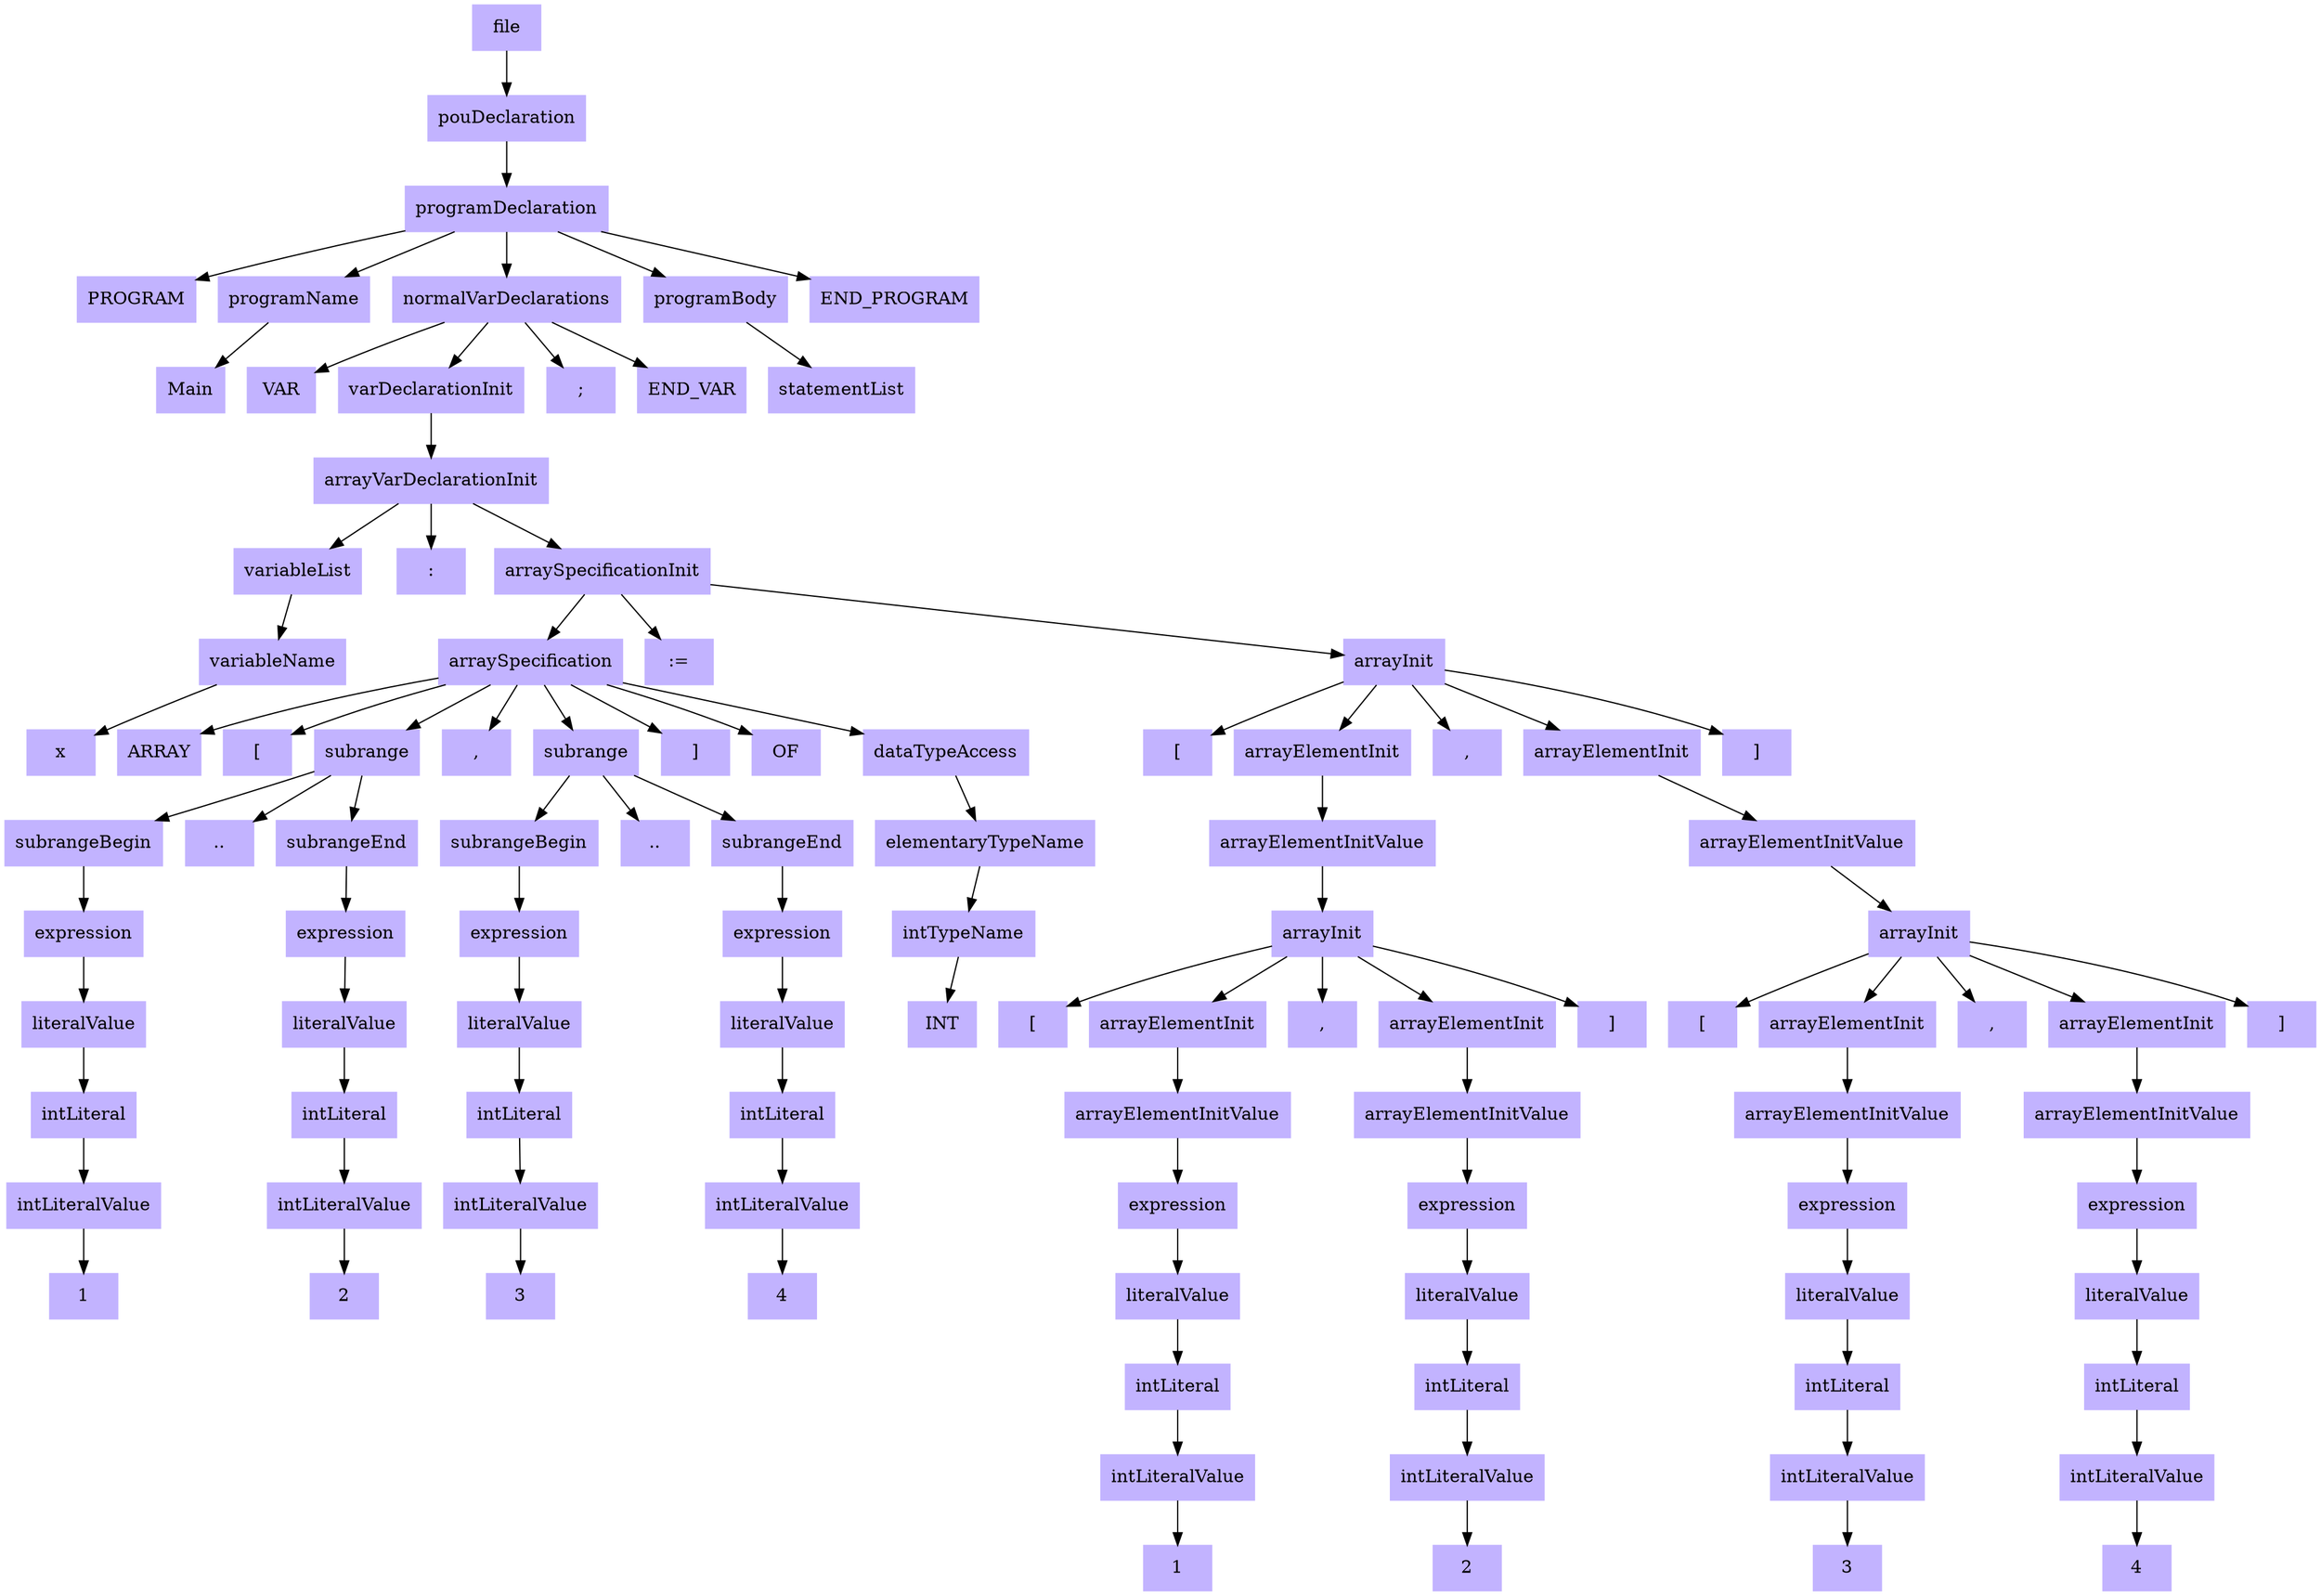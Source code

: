 digraph ParseTree {
node [shape=box, style=filled, color=".7 .3 1.0"];
node0 [label="file"];
node1 [label="pouDeclaration"];
node0 -> node1;
node2 [label="programDeclaration"];
node1 -> node2;
node3 [label="PROGRAM"];
node2 -> node3;
node4 [label="programName"];
node2 -> node4;
node5 [label="Main"];
node4 -> node5;
node6 [label="normalVarDeclarations"];
node2 -> node6;
node7 [label="VAR"];
node6 -> node7;
node8 [label="varDeclarationInit"];
node6 -> node8;
node9 [label="arrayVarDeclarationInit"];
node8 -> node9;
node10 [label="variableList"];
node9 -> node10;
node11 [label="variableName"];
node10 -> node11;
node12 [label="x"];
node11 -> node12;
node13 [label=":"];
node9 -> node13;
node14 [label="arraySpecificationInit"];
node9 -> node14;
node15 [label="arraySpecification"];
node14 -> node15;
node16 [label="ARRAY"];
node15 -> node16;
node17 [label="["];
node15 -> node17;
node18 [label="subrange"];
node15 -> node18;
node19 [label="subrangeBegin"];
node18 -> node19;
node20 [label="expression"];
node19 -> node20;
node21 [label="literalValue"];
node20 -> node21;
node22 [label="intLiteral"];
node21 -> node22;
node23 [label="intLiteralValue"];
node22 -> node23;
node24 [label="1"];
node23 -> node24;
node25 [label=".."];
node18 -> node25;
node26 [label="subrangeEnd"];
node18 -> node26;
node27 [label="expression"];
node26 -> node27;
node28 [label="literalValue"];
node27 -> node28;
node29 [label="intLiteral"];
node28 -> node29;
node30 [label="intLiteralValue"];
node29 -> node30;
node31 [label="2"];
node30 -> node31;
node32 [label=","];
node15 -> node32;
node33 [label="subrange"];
node15 -> node33;
node34 [label="subrangeBegin"];
node33 -> node34;
node35 [label="expression"];
node34 -> node35;
node36 [label="literalValue"];
node35 -> node36;
node37 [label="intLiteral"];
node36 -> node37;
node38 [label="intLiteralValue"];
node37 -> node38;
node39 [label="3"];
node38 -> node39;
node40 [label=".."];
node33 -> node40;
node41 [label="subrangeEnd"];
node33 -> node41;
node42 [label="expression"];
node41 -> node42;
node43 [label="literalValue"];
node42 -> node43;
node44 [label="intLiteral"];
node43 -> node44;
node45 [label="intLiteralValue"];
node44 -> node45;
node46 [label="4"];
node45 -> node46;
node47 [label="]"];
node15 -> node47;
node48 [label="OF"];
node15 -> node48;
node49 [label="dataTypeAccess"];
node15 -> node49;
node50 [label="elementaryTypeName"];
node49 -> node50;
node51 [label="intTypeName"];
node50 -> node51;
node52 [label="INT"];
node51 -> node52;
node53 [label=":="];
node14 -> node53;
node54 [label="arrayInit"];
node14 -> node54;
node55 [label="["];
node54 -> node55;
node56 [label="arrayElementInit"];
node54 -> node56;
node57 [label="arrayElementInitValue"];
node56 -> node57;
node58 [label="arrayInit"];
node57 -> node58;
node59 [label="["];
node58 -> node59;
node60 [label="arrayElementInit"];
node58 -> node60;
node61 [label="arrayElementInitValue"];
node60 -> node61;
node62 [label="expression"];
node61 -> node62;
node63 [label="literalValue"];
node62 -> node63;
node64 [label="intLiteral"];
node63 -> node64;
node65 [label="intLiteralValue"];
node64 -> node65;
node66 [label="1"];
node65 -> node66;
node67 [label=","];
node58 -> node67;
node68 [label="arrayElementInit"];
node58 -> node68;
node69 [label="arrayElementInitValue"];
node68 -> node69;
node70 [label="expression"];
node69 -> node70;
node71 [label="literalValue"];
node70 -> node71;
node72 [label="intLiteral"];
node71 -> node72;
node73 [label="intLiteralValue"];
node72 -> node73;
node74 [label="2"];
node73 -> node74;
node75 [label="]"];
node58 -> node75;
node76 [label=","];
node54 -> node76;
node77 [label="arrayElementInit"];
node54 -> node77;
node78 [label="arrayElementInitValue"];
node77 -> node78;
node79 [label="arrayInit"];
node78 -> node79;
node80 [label="["];
node79 -> node80;
node81 [label="arrayElementInit"];
node79 -> node81;
node82 [label="arrayElementInitValue"];
node81 -> node82;
node83 [label="expression"];
node82 -> node83;
node84 [label="literalValue"];
node83 -> node84;
node85 [label="intLiteral"];
node84 -> node85;
node86 [label="intLiteralValue"];
node85 -> node86;
node87 [label="3"];
node86 -> node87;
node88 [label=","];
node79 -> node88;
node89 [label="arrayElementInit"];
node79 -> node89;
node90 [label="arrayElementInitValue"];
node89 -> node90;
node91 [label="expression"];
node90 -> node91;
node92 [label="literalValue"];
node91 -> node92;
node93 [label="intLiteral"];
node92 -> node93;
node94 [label="intLiteralValue"];
node93 -> node94;
node95 [label="4"];
node94 -> node95;
node96 [label="]"];
node79 -> node96;
node97 [label="]"];
node54 -> node97;
node98 [label=";"];
node6 -> node98;
node99 [label="END_VAR"];
node6 -> node99;
node100 [label="programBody"];
node2 -> node100;
node101 [label="statementList"];
node100 -> node101;
node102 [label="END_PROGRAM"];
node2 -> node102;
}
